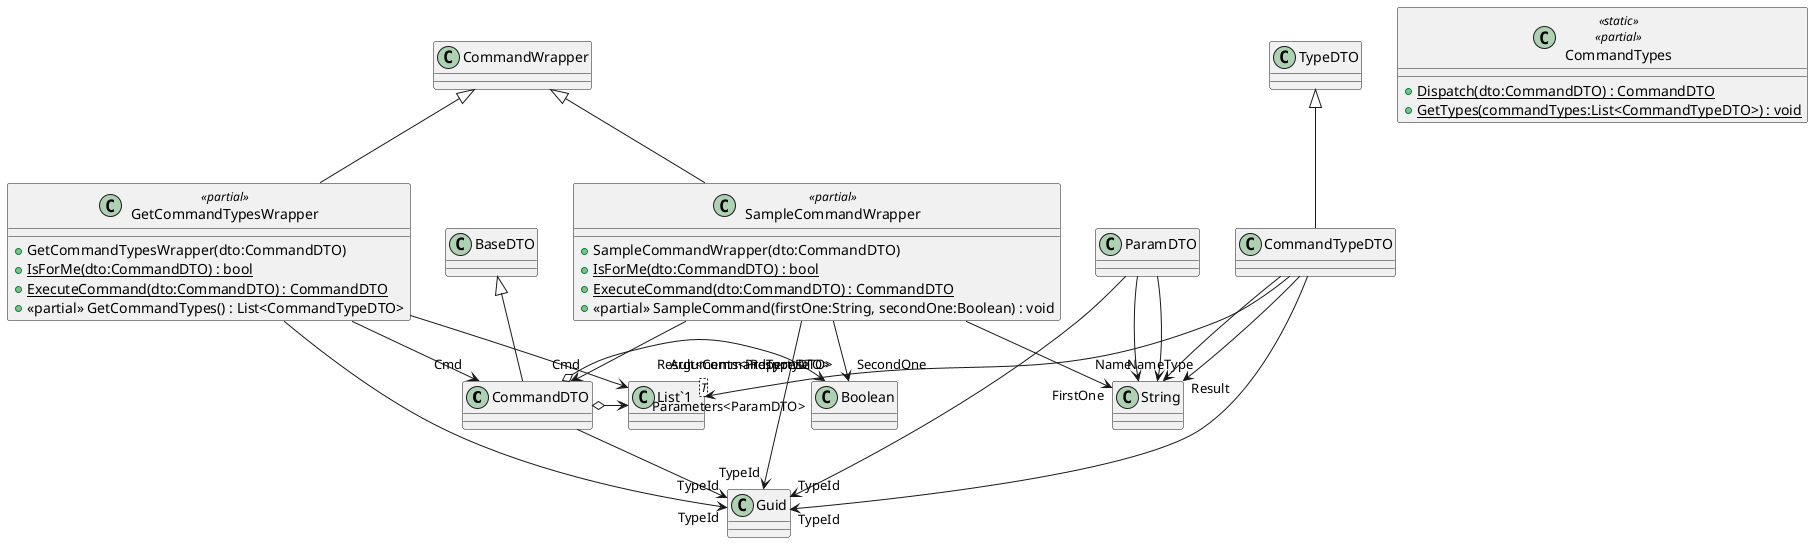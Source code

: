 @startuml
class CommandDTO {
}
class ParamDTO {
}
class CommandTypeDTO {
}
class GetCommandTypesWrapper <<partial>> {
    + GetCommandTypesWrapper(dto:CommandDTO)
    + {static} IsForMe(dto:CommandDTO) : bool
    + {static} ExecuteCommand(dto:CommandDTO) : CommandDTO
    + <<partial>> GetCommandTypes() : List<CommandTypeDTO>
}
class SampleCommandWrapper <<partial>> {
    + SampleCommandWrapper(dto:CommandDTO)
    + {static} IsForMe(dto:CommandDTO) : bool
    + {static} ExecuteCommand(dto:CommandDTO) : CommandDTO
    + <<partial>> SampleCommand(firstOne:String, secondOne:Boolean) : void
}
class CommandTypes <<static>> <<partial>> {
    + {static} Dispatch(dto:CommandDTO) : CommandDTO
}
class CommandTypes <<static>> <<partial>> {
    + {static} GetTypes(commandTypes:List<CommandTypeDTO>) : void
}
class "List`1"<T> {
}
BaseDTO <|-- CommandDTO
CommandDTO --> "TypeId" Guid
CommandDTO o-> "Response" Boolean
CommandDTO o-> "Arguments<PropertyDTO>" "List`1"
ParamDTO --> "TypeId" Guid
ParamDTO --> "Name" String
ParamDTO --> "Type" String
TypeDTO <|-- CommandTypeDTO
CommandTypeDTO --> "TypeId" Guid
CommandTypeDTO --> "Name" String
CommandTypeDTO --> "Result" String
CommandTypeDTO --> "Parameters<ParamDTO>" "List`1"
CommandWrapper <|-- GetCommandTypesWrapper
GetCommandTypesWrapper --> "TypeId" Guid
GetCommandTypesWrapper --> "Cmd" CommandDTO
GetCommandTypesWrapper --> "Result<CommandTypeDTO>" "List`1"
CommandWrapper <|-- SampleCommandWrapper
SampleCommandWrapper --> "TypeId" Guid
SampleCommandWrapper --> "Cmd" CommandDTO
SampleCommandWrapper --> "FirstOne" String
SampleCommandWrapper --> "SecondOne" Boolean
@enduml

